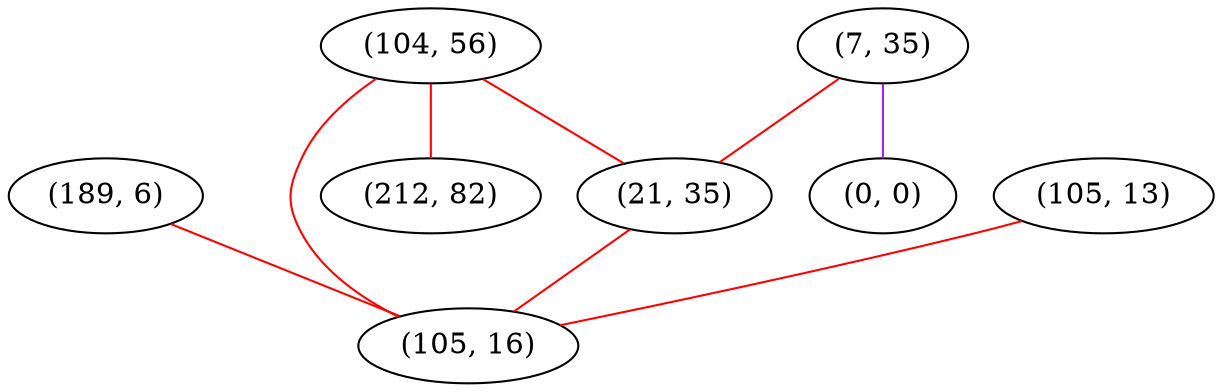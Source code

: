 graph "" {
"(189, 6)";
"(7, 35)";
"(104, 56)";
"(105, 13)";
"(21, 35)";
"(105, 16)";
"(0, 0)";
"(212, 82)";
"(189, 6)" -- "(105, 16)"  [color=red, key=0, weight=1];
"(7, 35)" -- "(0, 0)"  [color=purple, key=0, weight=4];
"(7, 35)" -- "(21, 35)"  [color=red, key=0, weight=1];
"(104, 56)" -- "(212, 82)"  [color=red, key=0, weight=1];
"(104, 56)" -- "(105, 16)"  [color=red, key=0, weight=1];
"(104, 56)" -- "(21, 35)"  [color=red, key=0, weight=1];
"(105, 13)" -- "(105, 16)"  [color=red, key=0, weight=1];
"(21, 35)" -- "(105, 16)"  [color=red, key=0, weight=1];
}
